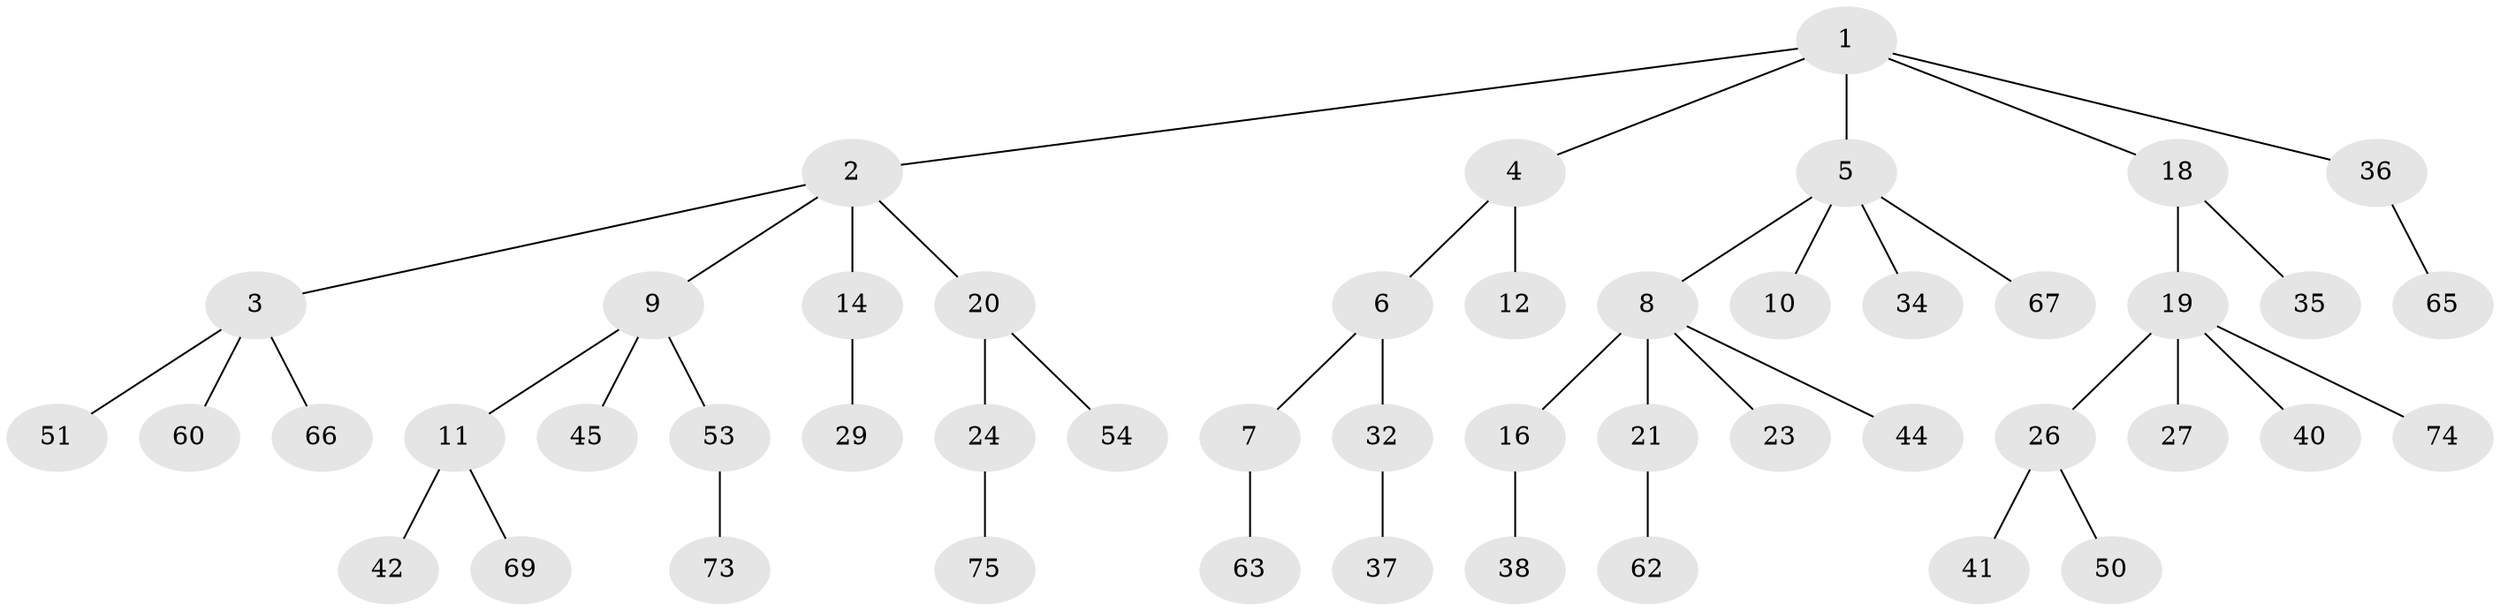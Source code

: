 // Generated by graph-tools (version 1.1) at 2025/52/02/27/25 19:52:11]
// undirected, 48 vertices, 47 edges
graph export_dot {
graph [start="1"]
  node [color=gray90,style=filled];
  1 [super="+28"];
  2 [super="+25"];
  3 [super="+56"];
  4 [super="+31"];
  5 [super="+33"];
  6;
  7 [super="+46"];
  8 [super="+30"];
  9 [super="+17"];
  10;
  11 [super="+13"];
  12 [super="+15"];
  14 [super="+39"];
  16 [super="+61"];
  18 [super="+48"];
  19 [super="+22"];
  20 [super="+47"];
  21 [super="+58"];
  23;
  24;
  26 [super="+49"];
  27;
  29;
  32 [super="+52"];
  34 [super="+71"];
  35 [super="+43"];
  36 [super="+57"];
  37;
  38;
  40;
  41 [super="+64"];
  42;
  44 [super="+55"];
  45;
  50;
  51;
  53 [super="+59"];
  54;
  60;
  62;
  63;
  65 [super="+72"];
  66 [super="+68"];
  67;
  69 [super="+70"];
  73;
  74;
  75;
  1 -- 2;
  1 -- 4;
  1 -- 5;
  1 -- 18;
  1 -- 36;
  2 -- 3;
  2 -- 9;
  2 -- 14;
  2 -- 20;
  3 -- 51;
  3 -- 66;
  3 -- 60;
  4 -- 6;
  4 -- 12;
  5 -- 8;
  5 -- 10;
  5 -- 34;
  5 -- 67;
  6 -- 7;
  6 -- 32;
  7 -- 63;
  8 -- 16;
  8 -- 21;
  8 -- 23;
  8 -- 44;
  9 -- 11;
  9 -- 45;
  9 -- 53;
  11 -- 42;
  11 -- 69;
  14 -- 29;
  16 -- 38;
  18 -- 19;
  18 -- 35;
  19 -- 26;
  19 -- 40;
  19 -- 27;
  19 -- 74;
  20 -- 24;
  20 -- 54;
  21 -- 62;
  24 -- 75;
  26 -- 41;
  26 -- 50;
  32 -- 37;
  36 -- 65;
  53 -- 73;
}
